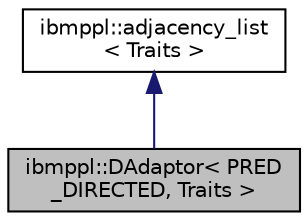 digraph "ibmppl::DAdaptor&lt; PRED_DIRECTED, Traits &gt;"
{
  edge [fontname="Helvetica",fontsize="10",labelfontname="Helvetica",labelfontsize="10"];
  node [fontname="Helvetica",fontsize="10",shape=record];
  Node1 [label="ibmppl::DAdaptor\< PRED\l_DIRECTED, Traits \>",height=0.2,width=0.4,color="black", fillcolor="grey75", style="filled" fontcolor="black"];
  Node2 -> Node1 [dir="back",color="midnightblue",fontsize="10",style="solid",fontname="Helvetica"];
  Node2 [label="ibmppl::adjacency_list\l\< Traits \>",height=0.2,width=0.4,color="black", fillcolor="white", style="filled",URL="$classibmppl_1_1adjacency__list.html",tooltip="Adjaceny list class. The main functionality of a directed graph is implemented here. It uses Traits as a template argument from which it infers all teh types used by the graph. "];
}

